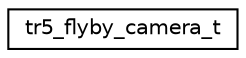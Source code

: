 digraph "Graphical Class Hierarchy"
{
 // INTERACTIVE_SVG=YES
  edge [fontname="Helvetica",fontsize="10",labelfontname="Helvetica",labelfontsize="10"];
  node [fontname="Helvetica",fontsize="10",shape=record];
  rankdir="LR";
  Node1 [label="tr5_flyby_camera_t",height=0.2,width=0.4,color="black", fillcolor="white", style="filled",URL="$_tomb_raider_8h.html#structtr5__flyby__camera__t"];
}
